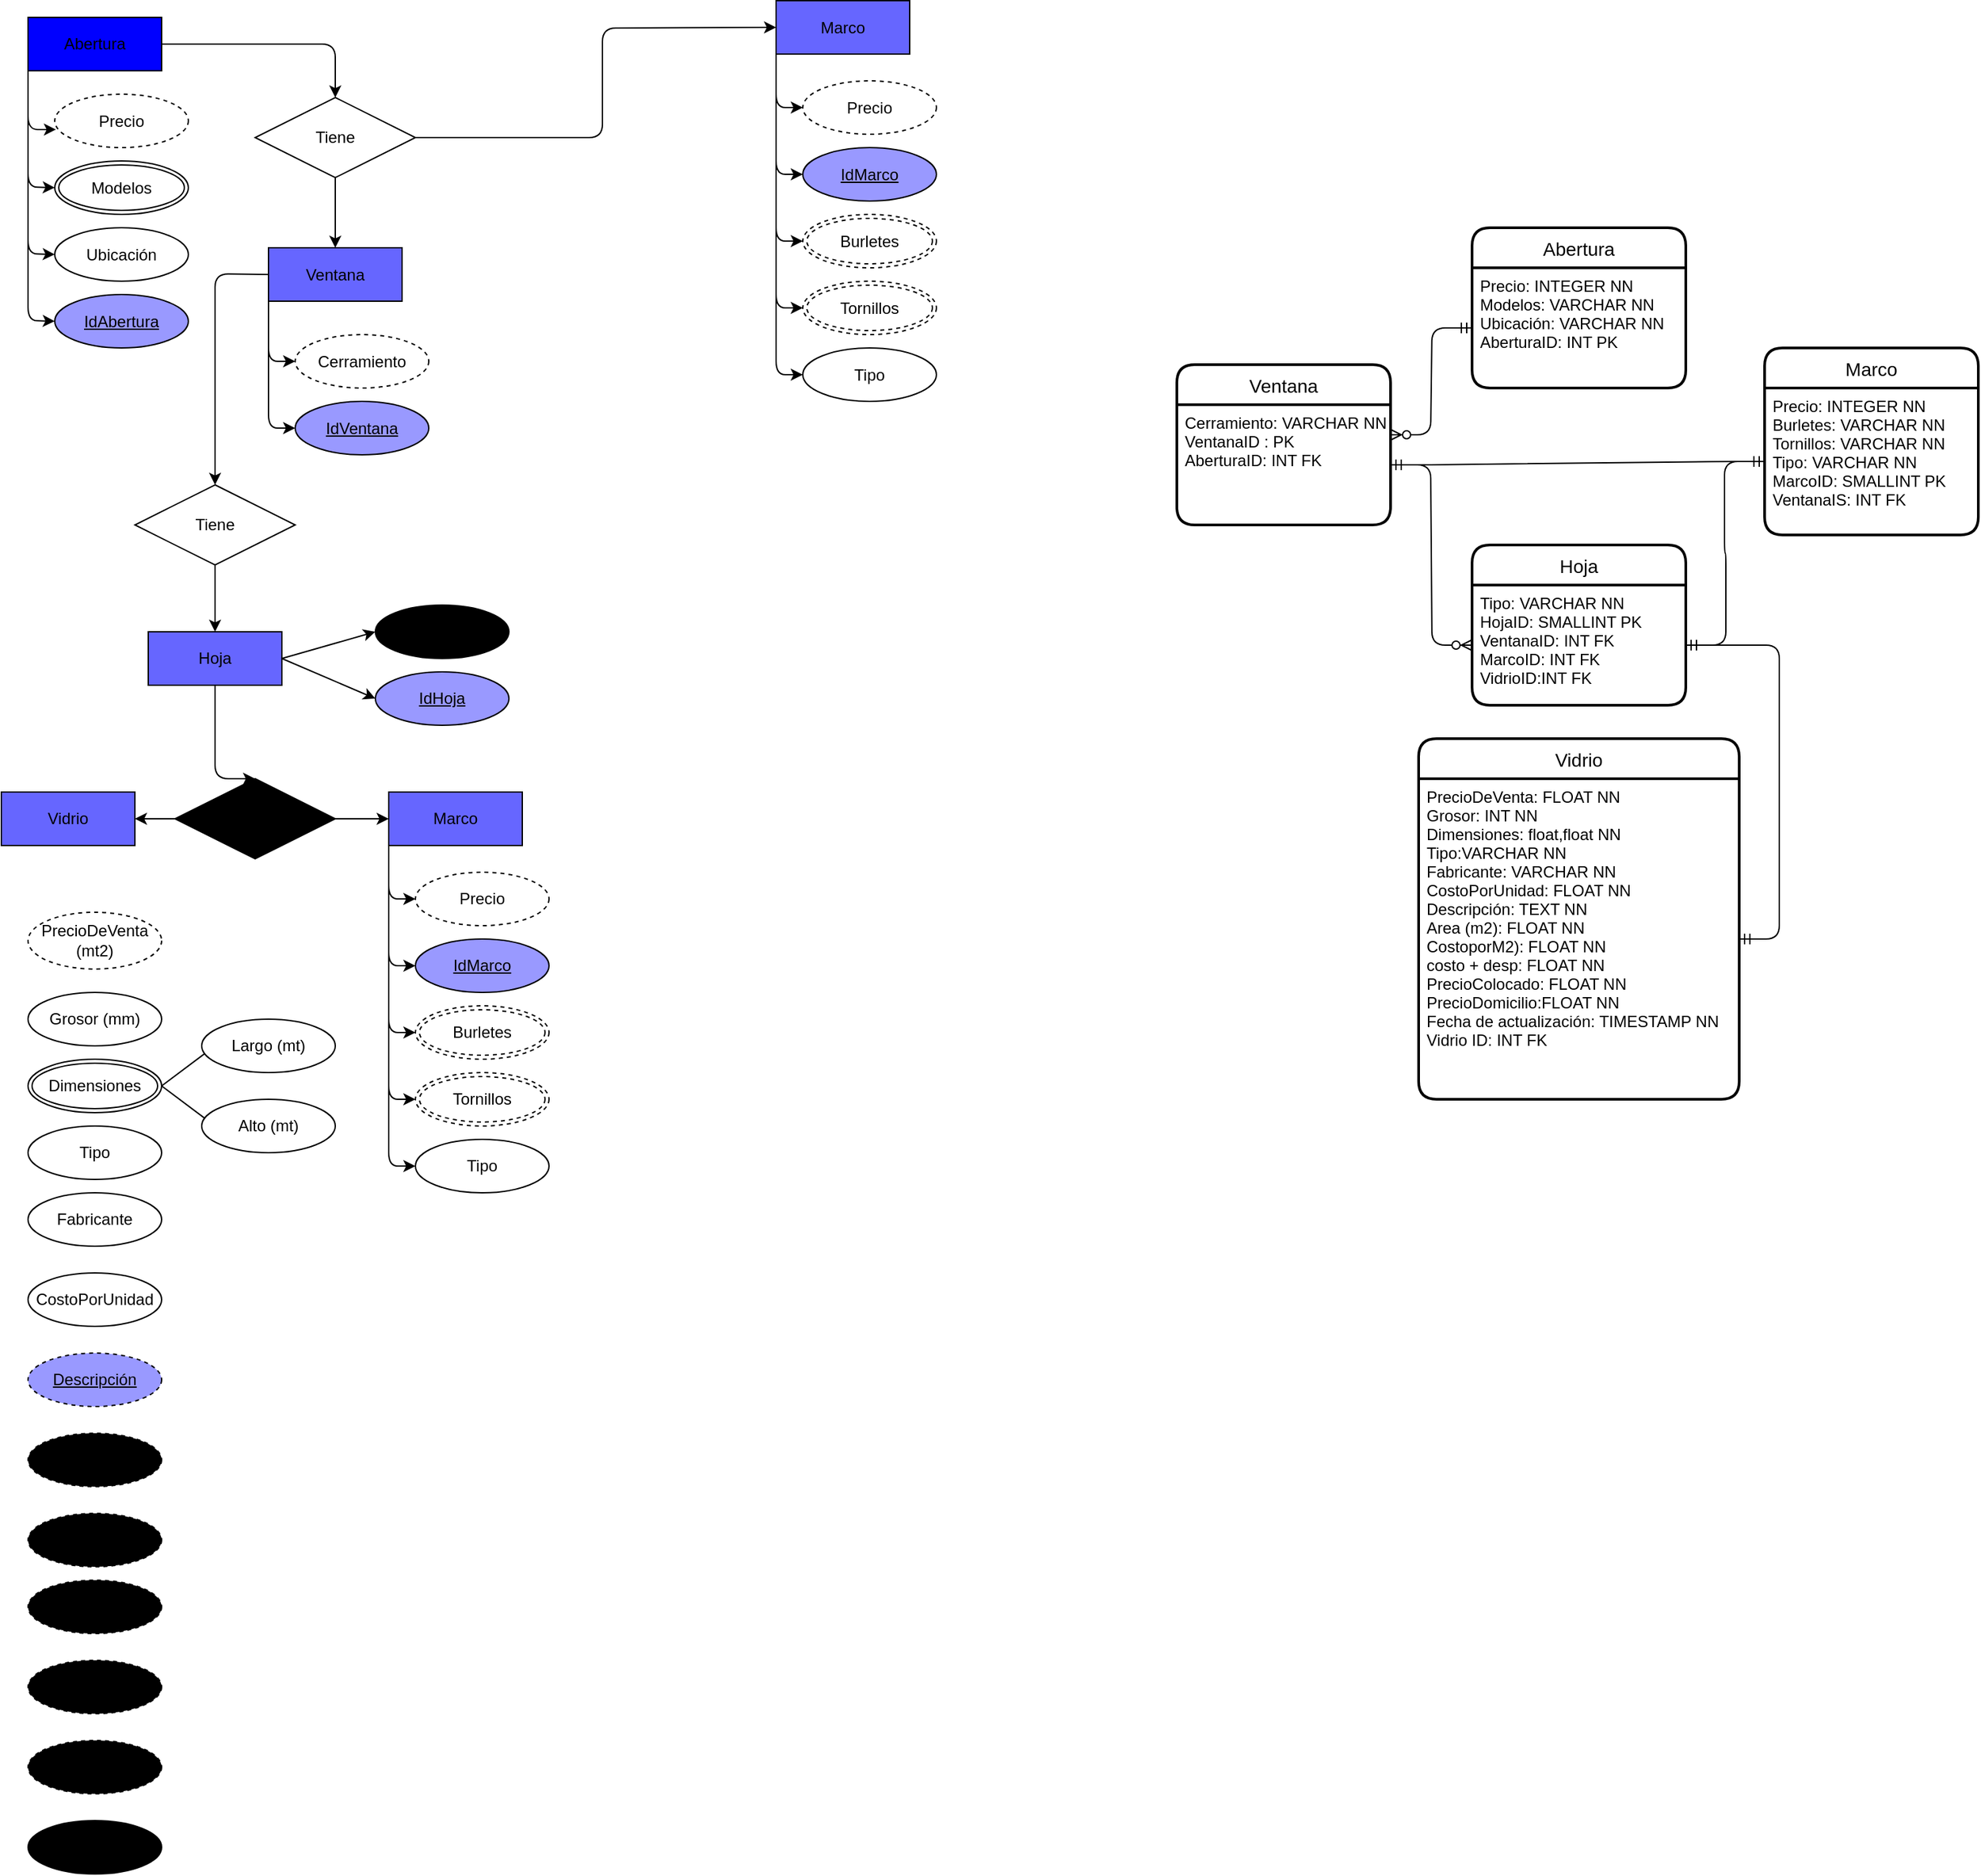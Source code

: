 <mxfile>
    <diagram id="p_lldfnX1GruWO0vffy8" name="Página-1">
        <mxGraphModel dx="692" dy="854" grid="1" gridSize="10" guides="1" tooltips="1" connect="1" arrows="1" fold="1" page="1" pageScale="1" pageWidth="827" pageHeight="1169" math="0" shadow="0">
            <root>
                <mxCell id="0"/>
                <mxCell id="1" parent="0"/>
                <mxCell id="77" style="edgeStyle=none;html=1;exitX=1;exitY=0.5;exitDx=0;exitDy=0;" parent="1" source="2" edge="1">
                    <mxGeometry relative="1" as="geometry">
                        <Array as="points">
                            <mxPoint x="270" y="50"/>
                        </Array>
                        <mxPoint x="270" y="90" as="targetPoint"/>
                    </mxGeometry>
                </mxCell>
                <mxCell id="78" style="edgeStyle=none;html=1;exitX=0;exitY=1;exitDx=0;exitDy=0;entryX=0;entryY=0.5;entryDx=0;entryDy=0;" parent="1" source="2" target="46" edge="1">
                    <mxGeometry relative="1" as="geometry">
                        <Array as="points">
                            <mxPoint x="40" y="257"/>
                        </Array>
                    </mxGeometry>
                </mxCell>
                <mxCell id="80" style="edgeStyle=none;html=1;exitX=0;exitY=1;exitDx=0;exitDy=0;entryX=0.009;entryY=0.662;entryDx=0;entryDy=0;entryPerimeter=0;" parent="1" source="2" target="37" edge="1">
                    <mxGeometry relative="1" as="geometry">
                        <Array as="points">
                            <mxPoint x="40" y="114"/>
                        </Array>
                    </mxGeometry>
                </mxCell>
                <mxCell id="81" style="edgeStyle=none;html=1;exitX=0;exitY=1;exitDx=0;exitDy=0;entryX=0;entryY=0.5;entryDx=0;entryDy=0;" parent="1" source="2" target="14" edge="1">
                    <mxGeometry relative="1" as="geometry">
                        <Array as="points">
                            <mxPoint x="40" y="157"/>
                        </Array>
                    </mxGeometry>
                </mxCell>
                <mxCell id="82" style="edgeStyle=none;html=1;exitX=0;exitY=1;exitDx=0;exitDy=0;entryX=0;entryY=0.5;entryDx=0;entryDy=0;" parent="1" source="2" target="8" edge="1">
                    <mxGeometry relative="1" as="geometry">
                        <Array as="points">
                            <mxPoint x="40" y="207"/>
                        </Array>
                    </mxGeometry>
                </mxCell>
                <mxCell id="2" value="Abertura" style="whiteSpace=wrap;html=1;align=center;fillColor=#0000FF;" parent="1" vertex="1">
                    <mxGeometry x="40" y="30" width="100" height="40" as="geometry"/>
                </mxCell>
                <mxCell id="83" style="edgeStyle=none;html=1;exitX=0;exitY=1;exitDx=0;exitDy=0;entryX=0;entryY=0.5;entryDx=0;entryDy=0;" parent="1" source="6" target="54" edge="1">
                    <mxGeometry relative="1" as="geometry">
                        <Array as="points">
                            <mxPoint x="220" y="337.5"/>
                        </Array>
                    </mxGeometry>
                </mxCell>
                <mxCell id="84" style="edgeStyle=none;html=1;exitX=0;exitY=1;exitDx=0;exitDy=0;entryX=0;entryY=0.5;entryDx=0;entryDy=0;" parent="1" source="6" target="13" edge="1">
                    <mxGeometry relative="1" as="geometry">
                        <Array as="points">
                            <mxPoint x="220" y="287.5"/>
                        </Array>
                    </mxGeometry>
                </mxCell>
                <mxCell id="95" style="edgeStyle=none;html=1;exitX=0;exitY=0.5;exitDx=0;exitDy=0;entryX=0.5;entryY=0;entryDx=0;entryDy=0;" parent="1" source="6" target="94" edge="1">
                    <mxGeometry relative="1" as="geometry">
                        <Array as="points">
                            <mxPoint x="180" y="222"/>
                        </Array>
                    </mxGeometry>
                </mxCell>
                <mxCell id="6" value="Ventana" style="whiteSpace=wrap;html=1;align=center;fontFamily=Helvetica;fontSize=12;fontColor=default;strokeColor=default;fillColor=#6666FF;" parent="1" vertex="1">
                    <mxGeometry x="220" y="202.5" width="100" height="40" as="geometry"/>
                </mxCell>
                <mxCell id="7" value="Vidrio" style="whiteSpace=wrap;html=1;align=center;fontFamily=Helvetica;fontSize=12;fontColor=default;strokeColor=default;fillColor=#6666FF;" parent="1" vertex="1">
                    <mxGeometry x="20" y="610" width="100" height="40" as="geometry"/>
                </mxCell>
                <mxCell id="8" value="Ubicación" style="ellipse;whiteSpace=wrap;html=1;align=center;" parent="1" vertex="1">
                    <mxGeometry x="60" y="187.5" width="100" height="40" as="geometry"/>
                </mxCell>
                <mxCell id="26" value="" style="edgeStyle=none;html=1;exitX=0;exitY=1;exitDx=0;exitDy=0;entryX=0;entryY=0.5;entryDx=0;entryDy=0;" parent="1" source="11" target="25" edge="1">
                    <mxGeometry relative="1" as="geometry">
                        <mxPoint x="310" y="1040" as="sourcePoint"/>
                        <Array as="points">
                            <mxPoint x="310" y="890"/>
                        </Array>
                    </mxGeometry>
                </mxCell>
                <mxCell id="41" style="edgeStyle=none;html=1;entryX=0;entryY=0.5;entryDx=0;entryDy=0;exitX=0;exitY=1;exitDx=0;exitDy=0;" parent="1" source="11" target="39" edge="1">
                    <mxGeometry relative="1" as="geometry">
                        <mxPoint x="310" y="1040" as="sourcePoint"/>
                        <Array as="points">
                            <mxPoint x="310" y="840"/>
                        </Array>
                    </mxGeometry>
                </mxCell>
                <mxCell id="42" style="edgeStyle=none;html=1;exitX=0;exitY=1;exitDx=0;exitDy=0;entryX=0;entryY=0.5;entryDx=0;entryDy=0;" parent="1" source="11" target="40" edge="1">
                    <mxGeometry relative="1" as="geometry">
                        <Array as="points">
                            <mxPoint x="310" y="790"/>
                        </Array>
                    </mxGeometry>
                </mxCell>
                <mxCell id="53" style="edgeStyle=none;html=1;exitX=0;exitY=1;exitDx=0;exitDy=0;entryX=0;entryY=0.5;entryDx=0;entryDy=0;" parent="1" source="11" target="52" edge="1">
                    <mxGeometry relative="1" as="geometry">
                        <mxPoint x="310" y="1040" as="sourcePoint"/>
                        <mxPoint x="510" y="1110" as="targetPoint"/>
                        <Array as="points">
                            <mxPoint x="310" y="740"/>
                        </Array>
                    </mxGeometry>
                </mxCell>
                <mxCell id="60" style="edgeStyle=none;html=1;exitX=0;exitY=1;exitDx=0;exitDy=0;entryX=0;entryY=0.5;entryDx=0;entryDy=0;" parent="1" source="11" target="59" edge="1">
                    <mxGeometry relative="1" as="geometry">
                        <Array as="points">
                            <mxPoint x="310" y="690"/>
                        </Array>
                    </mxGeometry>
                </mxCell>
                <mxCell id="11" value="Marco" style="whiteSpace=wrap;html=1;align=center;fontFamily=Helvetica;fontSize=12;fontColor=default;strokeColor=default;fillColor=#6666FF;" parent="1" vertex="1">
                    <mxGeometry x="310" y="610" width="100" height="40" as="geometry"/>
                </mxCell>
                <mxCell id="13" value="Cerramiento" style="ellipse;whiteSpace=wrap;html=1;align=center;dashed=1;fontFamily=Helvetica;fontSize=12;fontColor=default;strokeColor=default;fillColor=default;" parent="1" vertex="1">
                    <mxGeometry x="240" y="267.5" width="100" height="40" as="geometry"/>
                </mxCell>
                <mxCell id="14" value="Modelos" style="ellipse;shape=doubleEllipse;margin=3;whiteSpace=wrap;html=1;align=center;fontFamily=Helvetica;fontSize=12;fontColor=default;strokeColor=default;fillColor=default;" parent="1" vertex="1">
                    <mxGeometry x="60" y="137.5" width="100" height="40" as="geometry"/>
                </mxCell>
                <mxCell id="21" value="Grosor (mm)" style="ellipse;whiteSpace=wrap;html=1;align=center;" parent="1" vertex="1">
                    <mxGeometry x="40" y="760" width="100" height="40" as="geometry"/>
                </mxCell>
                <mxCell id="22" value="Tipo" style="ellipse;whiteSpace=wrap;html=1;align=center;" parent="1" vertex="1">
                    <mxGeometry x="40" y="860" width="100" height="40" as="geometry"/>
                </mxCell>
                <mxCell id="25" value="Tipo" style="ellipse;whiteSpace=wrap;html=1;align=center;" parent="1" vertex="1">
                    <mxGeometry x="330" y="870" width="100" height="40" as="geometry"/>
                </mxCell>
                <mxCell id="34" style="edgeStyle=none;html=1;exitX=1;exitY=0.5;exitDx=0;exitDy=0;entryX=0;entryY=0.5;entryDx=0;entryDy=0;" parent="1" source="28" edge="1">
                    <mxGeometry relative="1" as="geometry">
                        <mxPoint x="180.0" y="860" as="targetPoint"/>
                    </mxGeometry>
                </mxCell>
                <mxCell id="35" style="edgeStyle=none;html=1;exitX=1;exitY=0.5;exitDx=0;exitDy=0;entryX=0;entryY=0.5;entryDx=0;entryDy=0;" parent="1" source="28" edge="1">
                    <mxGeometry relative="1" as="geometry">
                        <mxPoint x="180.0" y="800" as="targetPoint"/>
                    </mxGeometry>
                </mxCell>
                <mxCell id="28" value="Dimensiones" style="ellipse;shape=doubleEllipse;margin=3;whiteSpace=wrap;html=1;align=center;fontFamily=Helvetica;fontSize=12;fontColor=default;strokeColor=default;fillColor=default;" parent="1" vertex="1">
                    <mxGeometry x="40" y="810" width="100" height="40" as="geometry"/>
                </mxCell>
                <mxCell id="31" value="Alto (mt)" style="ellipse;whiteSpace=wrap;html=1;align=center;" parent="1" vertex="1">
                    <mxGeometry x="170" y="840" width="100" height="40" as="geometry"/>
                </mxCell>
                <mxCell id="32" value="Largo (mt)" style="ellipse;whiteSpace=wrap;html=1;align=center;" parent="1" vertex="1">
                    <mxGeometry x="170" y="780" width="100" height="40" as="geometry"/>
                </mxCell>
                <mxCell id="37" value="Precio" style="ellipse;whiteSpace=wrap;html=1;align=center;dashed=1;" parent="1" vertex="1">
                    <mxGeometry x="60" y="87.5" width="100" height="40" as="geometry"/>
                </mxCell>
                <mxCell id="39" value="Tornillos" style="ellipse;shape=doubleEllipse;margin=3;whiteSpace=wrap;html=1;align=center;dashed=1;fontFamily=Helvetica;fontSize=12;fontColor=default;strokeColor=default;fillColor=default;" parent="1" vertex="1">
                    <mxGeometry x="330" y="820" width="100" height="40" as="geometry"/>
                </mxCell>
                <mxCell id="40" value="Burletes" style="ellipse;shape=doubleEllipse;margin=3;whiteSpace=wrap;html=1;align=center;dashed=1;fontFamily=Helvetica;fontSize=12;fontColor=default;strokeColor=default;fillColor=default;" parent="1" vertex="1">
                    <mxGeometry x="330" y="770" width="100" height="40" as="geometry"/>
                </mxCell>
                <mxCell id="46" value="IdAbertura" style="ellipse;whiteSpace=wrap;html=1;align=center;fontStyle=4;fontFamily=Helvetica;fontSize=12;fontColor=default;strokeColor=default;fillColor=#9999FF;" parent="1" vertex="1">
                    <mxGeometry x="60" y="237.5" width="100" height="40" as="geometry"/>
                </mxCell>
                <mxCell id="52" value="IdMarco" style="ellipse;whiteSpace=wrap;html=1;align=center;fontStyle=4;fontFamily=Helvetica;fontSize=12;fontColor=default;strokeColor=default;fillColor=#9999FF;" parent="1" vertex="1">
                    <mxGeometry x="330" y="720" width="100" height="40" as="geometry"/>
                </mxCell>
                <mxCell id="54" value="IdVentana" style="ellipse;whiteSpace=wrap;html=1;align=center;fontStyle=4;fontFamily=Helvetica;fontSize=12;fontColor=default;strokeColor=default;fillColor=#9999FF;" parent="1" vertex="1">
                    <mxGeometry x="240" y="317.5" width="100" height="40" as="geometry"/>
                </mxCell>
                <mxCell id="57" value="PrecioDeVenta (mt2)" style="ellipse;whiteSpace=wrap;html=1;align=center;dashed=1;fontFamily=Helvetica;fontSize=12;fontColor=default;strokeColor=default;fillColor=default;" parent="1" vertex="1">
                    <mxGeometry x="40" y="700" width="100" height="42.5" as="geometry"/>
                </mxCell>
                <mxCell id="59" value="Precio" style="ellipse;whiteSpace=wrap;html=1;align=center;dashed=1;" parent="1" vertex="1">
                    <mxGeometry x="330" y="670" width="100" height="40" as="geometry"/>
                </mxCell>
                <mxCell id="93" style="edgeStyle=none;html=1;exitX=0.5;exitY=1;exitDx=0;exitDy=0;entryX=0.5;entryY=0;entryDx=0;entryDy=0;" parent="1" source="92" target="6" edge="1">
                    <mxGeometry relative="1" as="geometry"/>
                </mxCell>
                <mxCell id="109" style="edgeStyle=none;html=1;exitX=1;exitY=0.5;exitDx=0;exitDy=0;entryX=0;entryY=0.5;entryDx=0;entryDy=0;" parent="1" source="92" target="103" edge="1">
                    <mxGeometry relative="1" as="geometry">
                        <Array as="points">
                            <mxPoint x="470" y="120"/>
                            <mxPoint x="470" y="38"/>
                        </Array>
                    </mxGeometry>
                </mxCell>
                <mxCell id="92" value="Tiene" style="shape=rhombus;perimeter=rhombusPerimeter;whiteSpace=wrap;html=1;align=center;" parent="1" vertex="1">
                    <mxGeometry x="210" y="90" width="120" height="60" as="geometry"/>
                </mxCell>
                <mxCell id="113" style="edgeStyle=none;html=1;exitX=0.5;exitY=1;exitDx=0;exitDy=0;entryX=0.5;entryY=0;entryDx=0;entryDy=0;" parent="1" source="94" target="110" edge="1">
                    <mxGeometry relative="1" as="geometry"/>
                </mxCell>
                <mxCell id="94" value="Tiene" style="shape=rhombus;perimeter=rhombusPerimeter;whiteSpace=wrap;html=1;align=center;" parent="1" vertex="1">
                    <mxGeometry x="120" y="380" width="120" height="60" as="geometry"/>
                </mxCell>
                <mxCell id="98" value="" style="edgeStyle=none;html=1;exitX=0;exitY=1;exitDx=0;exitDy=0;entryX=0;entryY=0.5;entryDx=0;entryDy=0;" parent="1" source="103" target="104" edge="1">
                    <mxGeometry relative="1" as="geometry">
                        <mxPoint x="600" y="447.5" as="sourcePoint"/>
                        <Array as="points">
                            <mxPoint x="600" y="297.5"/>
                        </Array>
                    </mxGeometry>
                </mxCell>
                <mxCell id="99" style="edgeStyle=none;html=1;entryX=0;entryY=0.5;entryDx=0;entryDy=0;exitX=0;exitY=1;exitDx=0;exitDy=0;" parent="1" source="103" target="105" edge="1">
                    <mxGeometry relative="1" as="geometry">
                        <mxPoint x="600" y="447.5" as="sourcePoint"/>
                        <Array as="points">
                            <mxPoint x="600" y="247.5"/>
                        </Array>
                    </mxGeometry>
                </mxCell>
                <mxCell id="100" style="edgeStyle=none;html=1;exitX=0;exitY=1;exitDx=0;exitDy=0;entryX=0;entryY=0.5;entryDx=0;entryDy=0;" parent="1" source="103" target="106" edge="1">
                    <mxGeometry relative="1" as="geometry">
                        <Array as="points">
                            <mxPoint x="600" y="197.5"/>
                        </Array>
                    </mxGeometry>
                </mxCell>
                <mxCell id="101" style="edgeStyle=none;html=1;exitX=0;exitY=1;exitDx=0;exitDy=0;entryX=0;entryY=0.5;entryDx=0;entryDy=0;" parent="1" source="103" target="107" edge="1">
                    <mxGeometry relative="1" as="geometry">
                        <mxPoint x="600" y="447.5" as="sourcePoint"/>
                        <mxPoint x="800" y="517.5" as="targetPoint"/>
                        <Array as="points">
                            <mxPoint x="600" y="147.5"/>
                        </Array>
                    </mxGeometry>
                </mxCell>
                <mxCell id="102" style="edgeStyle=none;html=1;exitX=0;exitY=1;exitDx=0;exitDy=0;entryX=0;entryY=0.5;entryDx=0;entryDy=0;" parent="1" source="103" target="108" edge="1">
                    <mxGeometry relative="1" as="geometry">
                        <Array as="points">
                            <mxPoint x="600" y="97.5"/>
                        </Array>
                    </mxGeometry>
                </mxCell>
                <mxCell id="103" value="Marco" style="whiteSpace=wrap;html=1;align=center;fontFamily=Helvetica;fontSize=12;fontColor=default;strokeColor=default;fillColor=#6666FF;" parent="1" vertex="1">
                    <mxGeometry x="600" y="17.5" width="100" height="40" as="geometry"/>
                </mxCell>
                <mxCell id="104" value="Tipo" style="ellipse;whiteSpace=wrap;html=1;align=center;" parent="1" vertex="1">
                    <mxGeometry x="620" y="277.5" width="100" height="40" as="geometry"/>
                </mxCell>
                <mxCell id="105" value="Tornillos" style="ellipse;shape=doubleEllipse;margin=3;whiteSpace=wrap;html=1;align=center;dashed=1;fontFamily=Helvetica;fontSize=12;fontColor=default;strokeColor=default;fillColor=default;" parent="1" vertex="1">
                    <mxGeometry x="620" y="227.5" width="100" height="40" as="geometry"/>
                </mxCell>
                <mxCell id="106" value="Burletes" style="ellipse;shape=doubleEllipse;margin=3;whiteSpace=wrap;html=1;align=center;dashed=1;fontFamily=Helvetica;fontSize=12;fontColor=default;strokeColor=default;fillColor=default;" parent="1" vertex="1">
                    <mxGeometry x="620" y="177.5" width="100" height="40" as="geometry"/>
                </mxCell>
                <mxCell id="107" value="IdMarco" style="ellipse;whiteSpace=wrap;html=1;align=center;fontStyle=4;fontFamily=Helvetica;fontSize=12;fontColor=default;strokeColor=default;fillColor=#9999FF;" parent="1" vertex="1">
                    <mxGeometry x="620" y="127.5" width="100" height="40" as="geometry"/>
                </mxCell>
                <mxCell id="108" value="Precio" style="ellipse;whiteSpace=wrap;html=1;align=center;dashed=1;" parent="1" vertex="1">
                    <mxGeometry x="620" y="77.5" width="100" height="40" as="geometry"/>
                </mxCell>
                <mxCell id="119" style="edgeStyle=none;html=1;exitX=0.5;exitY=1;exitDx=0;exitDy=0;entryX=0.5;entryY=0;entryDx=0;entryDy=0;" parent="1" source="110" target="118" edge="1">
                    <mxGeometry relative="1" as="geometry">
                        <Array as="points">
                            <mxPoint x="180" y="600"/>
                        </Array>
                    </mxGeometry>
                </mxCell>
                <mxCell id="126" style="edgeStyle=none;html=1;exitX=1;exitY=0.5;exitDx=0;exitDy=0;entryX=0;entryY=0.5;entryDx=0;entryDy=0;" parent="1" source="110" target="124" edge="1">
                    <mxGeometry relative="1" as="geometry"/>
                </mxCell>
                <mxCell id="127" style="edgeStyle=none;html=1;exitX=1;exitY=0.5;exitDx=0;exitDy=0;entryX=0;entryY=0.5;entryDx=0;entryDy=0;" parent="1" source="110" target="125" edge="1">
                    <mxGeometry relative="1" as="geometry"/>
                </mxCell>
                <mxCell id="110" value="Hoja" style="whiteSpace=wrap;html=1;align=center;fillColor=#6666FF;" parent="1" vertex="1">
                    <mxGeometry x="130" y="490" width="100" height="40" as="geometry"/>
                </mxCell>
                <mxCell id="120" style="edgeStyle=none;html=1;exitX=1;exitY=0.5;exitDx=0;exitDy=0;entryX=0;entryY=0.5;entryDx=0;entryDy=0;" parent="1" source="118" target="11" edge="1">
                    <mxGeometry relative="1" as="geometry"/>
                </mxCell>
                <mxCell id="121" style="edgeStyle=none;html=1;exitX=0;exitY=0.5;exitDx=0;exitDy=0;entryX=1;entryY=0.5;entryDx=0;entryDy=0;" parent="1" source="118" target="7" edge="1">
                    <mxGeometry relative="1" as="geometry"/>
                </mxCell>
                <mxCell id="118" value="Tiene" style="shape=rhombus;perimeter=rhombusPerimeter;whiteSpace=wrap;html=1;align=center;fillColor=#000000;" parent="1" vertex="1">
                    <mxGeometry x="150" y="600" width="120" height="60" as="geometry"/>
                </mxCell>
                <mxCell id="124" value="Tipo" style="ellipse;whiteSpace=wrap;html=1;align=center;fillColor=#000000;" parent="1" vertex="1">
                    <mxGeometry x="300" y="470" width="100" height="40" as="geometry"/>
                </mxCell>
                <mxCell id="125" value="IdHoja" style="ellipse;whiteSpace=wrap;html=1;align=center;fontStyle=4;fontFamily=Helvetica;fontSize=12;fontColor=default;strokeColor=default;fillColor=#9999FF;" parent="1" vertex="1">
                    <mxGeometry x="300" y="520" width="100" height="40" as="geometry"/>
                </mxCell>
                <mxCell id="128" value="Fabricante" style="ellipse;whiteSpace=wrap;html=1;align=center;" parent="1" vertex="1">
                    <mxGeometry x="40" y="910" width="100" height="40" as="geometry"/>
                </mxCell>
                <mxCell id="129" value="CostoPorUnidad" style="ellipse;whiteSpace=wrap;html=1;align=center;" parent="1" vertex="1">
                    <mxGeometry x="40" y="970" width="100" height="40" as="geometry"/>
                </mxCell>
                <mxCell id="130" value="Descripción" style="ellipse;whiteSpace=wrap;html=1;align=center;fontStyle=4;dashed=1;fontFamily=Helvetica;fontSize=12;fontColor=default;strokeColor=default;fillColor=#9999FF;" parent="1" vertex="1">
                    <mxGeometry x="40" y="1030" width="100" height="40" as="geometry"/>
                </mxCell>
                <mxCell id="131" value="Area (m2)" style="ellipse;whiteSpace=wrap;html=1;align=center;dashed=1;fillColor=#000000;" parent="1" vertex="1">
                    <mxGeometry x="40" y="1090" width="100" height="40" as="geometry"/>
                </mxCell>
                <mxCell id="132" value="costoPorM2" style="ellipse;whiteSpace=wrap;html=1;align=center;dashed=1;fillColor=#000000;" parent="1" vertex="1">
                    <mxGeometry x="40" y="1150" width="100" height="40" as="geometry"/>
                </mxCell>
                <mxCell id="133" value="costo + desp" style="ellipse;whiteSpace=wrap;html=1;align=center;dashed=1;fillColor=#000000;" parent="1" vertex="1">
                    <mxGeometry x="40" y="1200" width="100" height="40" as="geometry"/>
                </mxCell>
                <mxCell id="134" value="PrecioColocado" style="ellipse;whiteSpace=wrap;html=1;align=center;dashed=1;fillColor=#000000;" parent="1" vertex="1">
                    <mxGeometry x="40" y="1260" width="100" height="40" as="geometry"/>
                </mxCell>
                <mxCell id="135" value="PrecioDomicilio" style="ellipse;whiteSpace=wrap;html=1;align=center;dashed=1;fillColor=#000000;" parent="1" vertex="1">
                    <mxGeometry x="40" y="1320" width="100" height="40" as="geometry"/>
                </mxCell>
                <mxCell id="137" value="Fecha de&amp;nbsp;&lt;br&gt;actualización" style="ellipse;whiteSpace=wrap;html=1;align=center;fillColor=#000000;" parent="1" vertex="1">
                    <mxGeometry x="40" y="1380" width="100" height="40" as="geometry"/>
                </mxCell>
                <mxCell id="138" value="Abertura" style="swimlane;childLayout=stackLayout;horizontal=1;startSize=30;horizontalStack=0;rounded=1;fontSize=14;fontStyle=0;strokeWidth=2;resizeParent=0;resizeLast=1;shadow=0;dashed=0;align=center;" vertex="1" parent="1">
                    <mxGeometry x="1121" y="187.5" width="160" height="120" as="geometry"/>
                </mxCell>
                <mxCell id="139" value="Precio: INTEGER NN&#10;Modelos: VARCHAR NN&#10;Ubicación: VARCHAR NN&#10;AberturaID: INT PK" style="align=left;strokeColor=none;fillColor=none;spacingLeft=4;fontSize=12;verticalAlign=top;resizable=0;rotatable=0;part=1;" vertex="1" parent="138">
                    <mxGeometry y="30" width="160" height="90" as="geometry"/>
                </mxCell>
                <mxCell id="140" value="Marco" style="swimlane;childLayout=stackLayout;horizontal=1;startSize=30;horizontalStack=0;rounded=1;fontSize=14;fontStyle=0;strokeWidth=2;resizeParent=0;resizeLast=1;shadow=0;dashed=0;align=center;" vertex="1" parent="1">
                    <mxGeometry x="1340" y="277.5" width="160" height="140" as="geometry"/>
                </mxCell>
                <mxCell id="141" value="Precio: INTEGER NN&#10;Burletes: VARCHAR NN&#10;Tornillos: VARCHAR NN&#10;Tipo: VARCHAR NN&#10;MarcoID: SMALLINT PK &#10;VentanaIS: INT FK" style="align=left;strokeColor=none;fillColor=none;spacingLeft=4;fontSize=12;verticalAlign=top;resizable=0;rotatable=0;part=1;" vertex="1" parent="140">
                    <mxGeometry y="30" width="160" height="110" as="geometry"/>
                </mxCell>
                <mxCell id="142" value="Ventana" style="swimlane;childLayout=stackLayout;horizontal=1;startSize=30;horizontalStack=0;rounded=1;fontSize=14;fontStyle=0;strokeWidth=2;resizeParent=0;resizeLast=1;shadow=0;dashed=0;align=center;" vertex="1" parent="1">
                    <mxGeometry x="900" y="290" width="160" height="120" as="geometry"/>
                </mxCell>
                <mxCell id="143" value="Cerramiento: VARCHAR NN&#10;VentanaID : PK&#10;AberturaID: INT FK" style="align=left;strokeColor=none;fillColor=none;spacingLeft=4;fontSize=12;verticalAlign=top;resizable=0;rotatable=0;part=1;" vertex="1" parent="142">
                    <mxGeometry y="30" width="160" height="90" as="geometry"/>
                </mxCell>
                <mxCell id="144" value="Hoja" style="swimlane;childLayout=stackLayout;horizontal=1;startSize=30;horizontalStack=0;rounded=1;fontSize=14;fontStyle=0;strokeWidth=2;resizeParent=0;resizeLast=1;shadow=0;dashed=0;align=center;" vertex="1" parent="1">
                    <mxGeometry x="1121" y="425" width="160" height="120" as="geometry"/>
                </mxCell>
                <mxCell id="145" value="Tipo: VARCHAR NN&#10;HojaID: SMALLINT PK&#10;VentanaID: INT FK&#10;MarcoID: INT FK&#10;VidrioID:INT FK" style="align=left;strokeColor=none;fillColor=none;spacingLeft=4;fontSize=12;verticalAlign=top;resizable=0;rotatable=0;part=1;" vertex="1" parent="144">
                    <mxGeometry y="30" width="160" height="90" as="geometry"/>
                </mxCell>
                <mxCell id="154" value="Vidrio" style="swimlane;childLayout=stackLayout;horizontal=1;startSize=30;horizontalStack=0;rounded=1;fontSize=14;fontStyle=0;strokeWidth=2;resizeParent=0;resizeLast=1;shadow=0;dashed=0;align=center;" vertex="1" parent="1">
                    <mxGeometry x="1081" y="570" width="240" height="270" as="geometry"/>
                </mxCell>
                <mxCell id="155" value="PrecioDeVenta: FLOAT NN&#10;Grosor: INT NN&#10;Dimensiones: float,float NN&#10;Tipo:VARCHAR NN&#10;Fabricante: VARCHAR NN&#10;CostoPorUnidad: FLOAT NN&#10;Descripción: TEXT NN&#10;Area (m2): FLOAT NN&#10;CostoporM2): FLOAT NN&#10;costo + desp: FLOAT NN&#10;PrecioColocado: FLOAT NN&#10;PrecioDomicilio:FLOAT NN&#10;Fecha de actualización: TIMESTAMP NN&#10;Vidrio ID: INT FK" style="align=left;strokeColor=none;fillColor=none;spacingLeft=4;fontSize=12;verticalAlign=top;resizable=0;rotatable=0;part=1;" vertex="1" parent="154">
                    <mxGeometry y="30" width="240" height="240" as="geometry"/>
                </mxCell>
                <mxCell id="158" value="" style="edgeStyle=entityRelationEdgeStyle;fontSize=12;html=1;endArrow=ERzeroToMany;startArrow=ERmandOne;entryX=1;entryY=0.25;entryDx=0;entryDy=0;" edge="1" parent="1" source="139" target="143">
                    <mxGeometry width="100" height="100" relative="1" as="geometry">
                        <mxPoint x="1350" y="250" as="sourcePoint"/>
                        <mxPoint x="1230" y="280" as="targetPoint"/>
                    </mxGeometry>
                </mxCell>
                <mxCell id="160" value="" style="edgeStyle=entityRelationEdgeStyle;fontSize=12;html=1;endArrow=ERmandOne;startArrow=ERmandOne;" edge="1" parent="1" source="141" target="145">
                    <mxGeometry width="100" height="100" relative="1" as="geometry">
                        <mxPoint x="1130" y="570" as="sourcePoint"/>
                        <mxPoint x="1230" y="470" as="targetPoint"/>
                    </mxGeometry>
                </mxCell>
                <mxCell id="165" value="" style="edgeStyle=entityRelationEdgeStyle;fontSize=12;html=1;endArrow=ERzeroToMany;startArrow=ERmandOne;" edge="1" parent="1" source="143" target="145">
                    <mxGeometry width="100" height="100" relative="1" as="geometry">
                        <mxPoint x="1050" y="430" as="sourcePoint"/>
                        <mxPoint x="1150" y="330" as="targetPoint"/>
                    </mxGeometry>
                </mxCell>
                <mxCell id="166" value="" style="edgeStyle=entityRelationEdgeStyle;fontSize=12;html=1;endArrow=ERmandOne;startArrow=ERmandOne;" edge="1" parent="1" source="143" target="141">
                    <mxGeometry width="100" height="100" relative="1" as="geometry">
                        <mxPoint x="1190" y="460" as="sourcePoint"/>
                        <mxPoint x="1290" y="360" as="targetPoint"/>
                    </mxGeometry>
                </mxCell>
                <mxCell id="167" value="" style="edgeStyle=entityRelationEdgeStyle;fontSize=12;html=1;endArrow=ERmandOne;startArrow=ERmandOne;" edge="1" parent="1" source="155" target="145">
                    <mxGeometry width="100" height="100" relative="1" as="geometry">
                        <mxPoint x="941" y="665" as="sourcePoint"/>
                        <mxPoint x="1041" y="565" as="targetPoint"/>
                    </mxGeometry>
                </mxCell>
            </root>
        </mxGraphModel>
    </diagram>
</mxfile>
